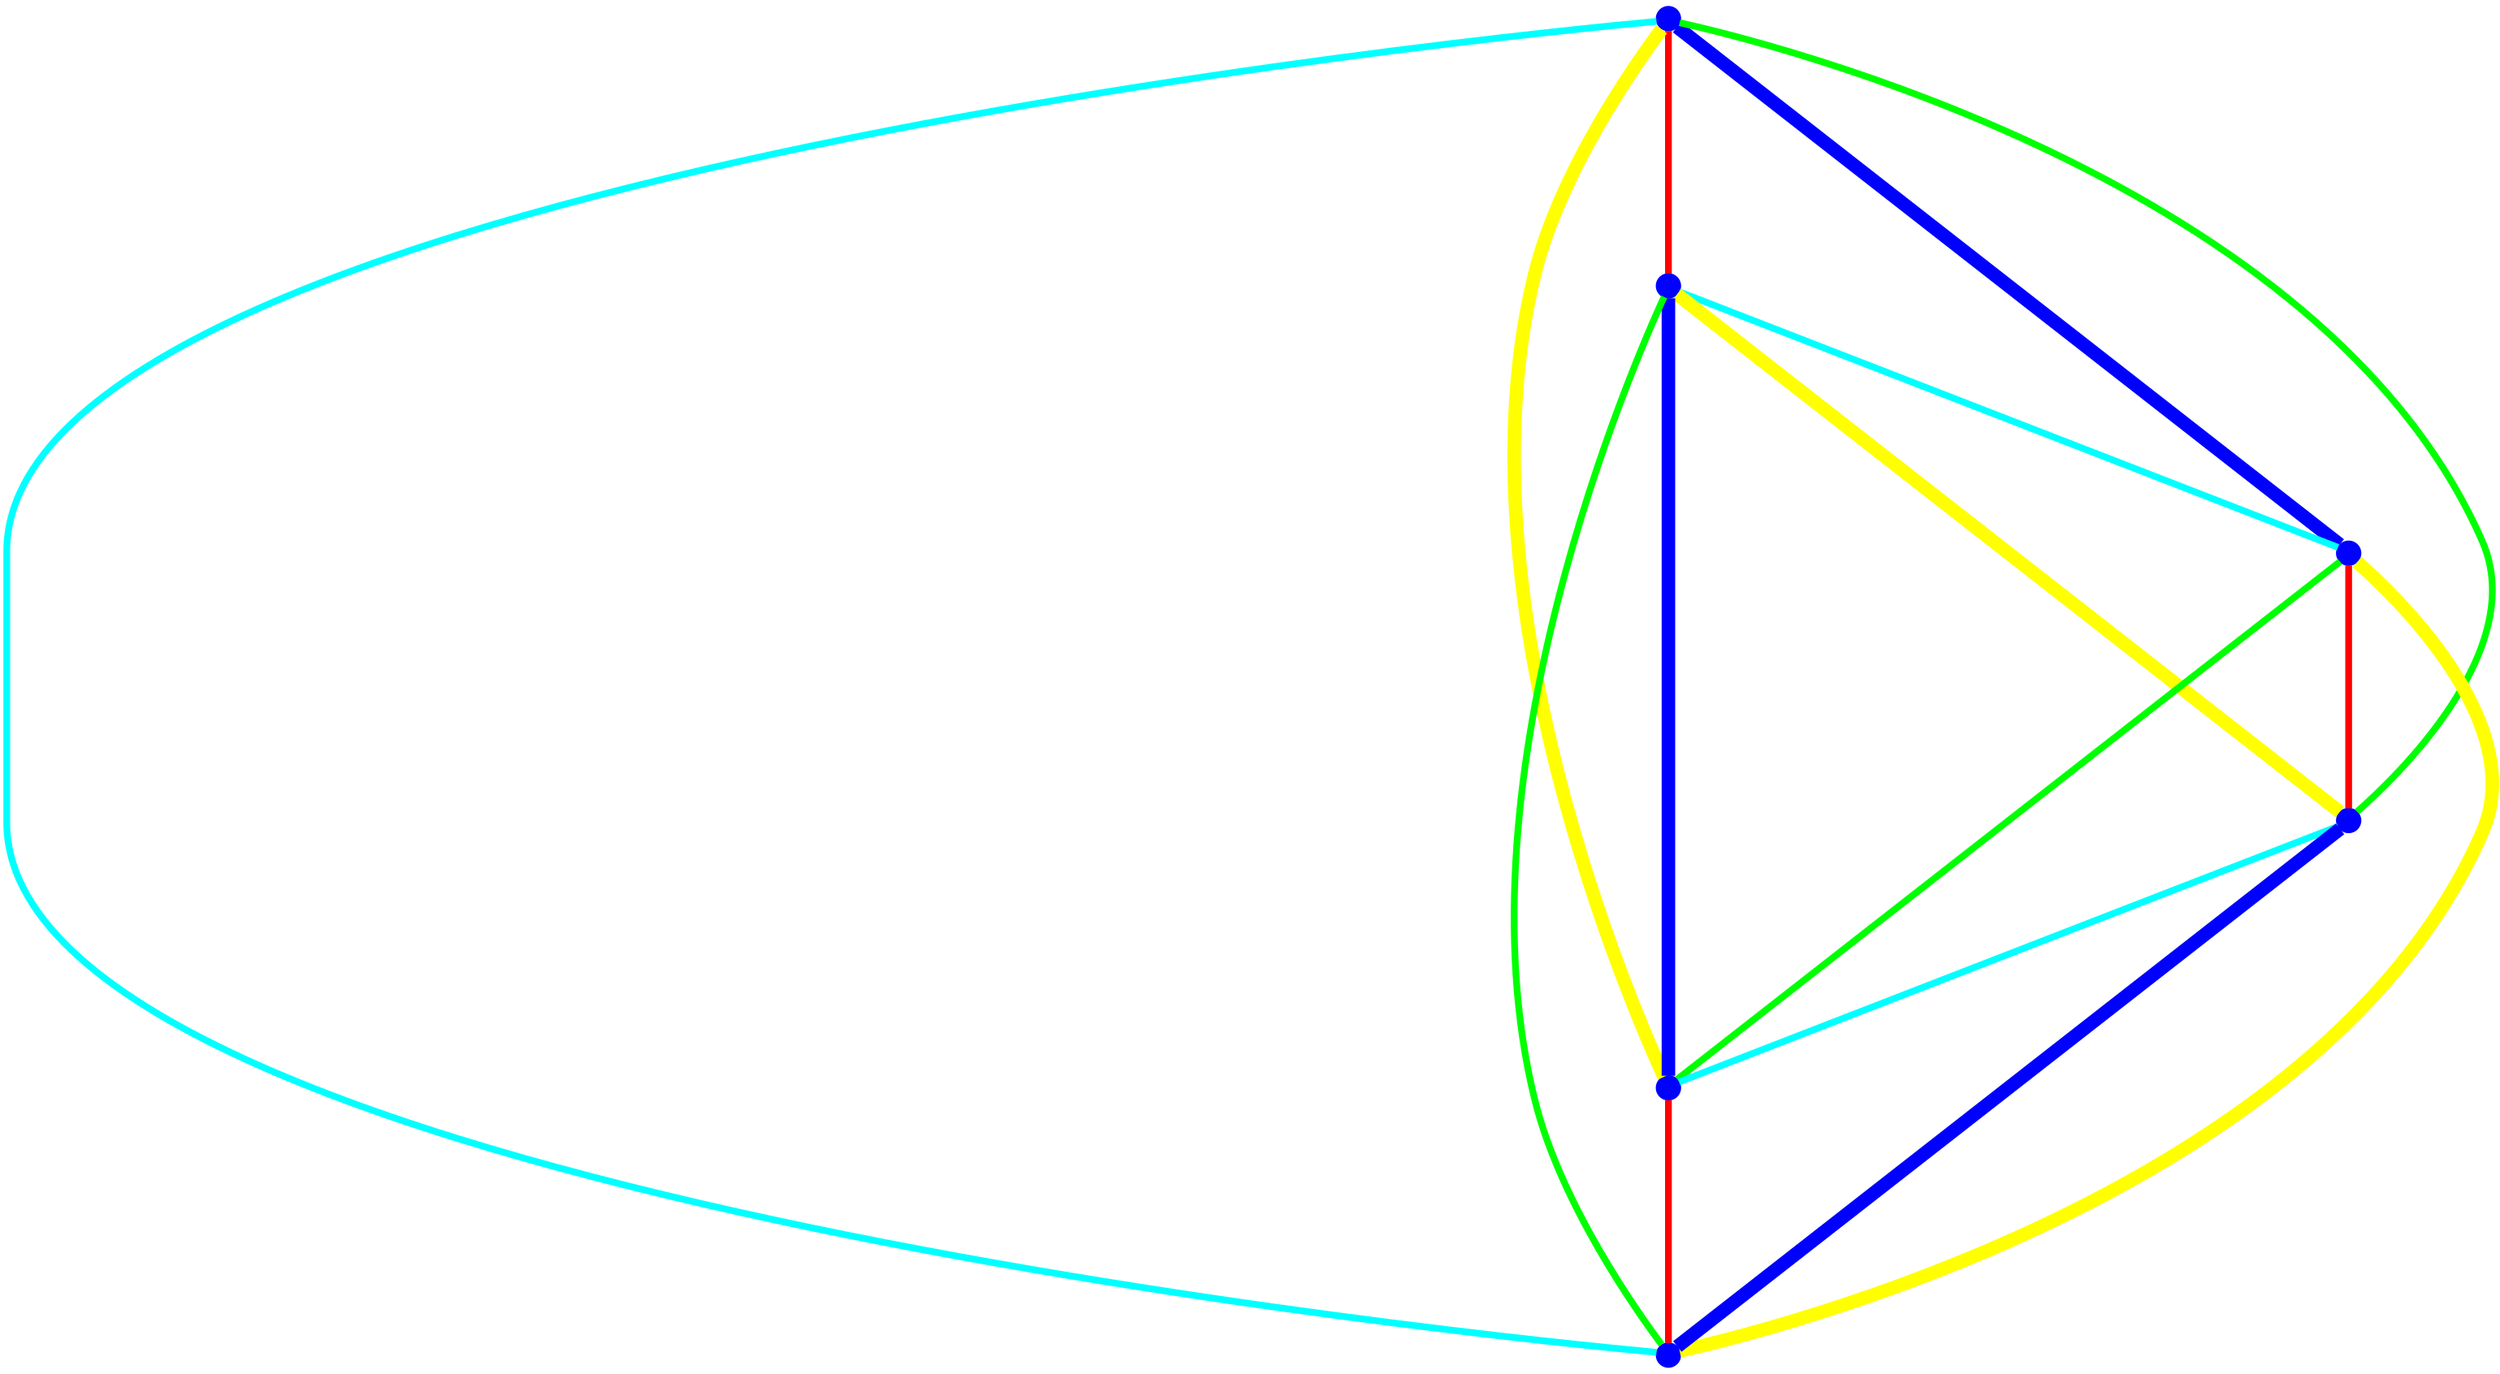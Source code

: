 graph {
ranksep=2
nodesep=2
node [label="" shape=circle style=filled fixedsize=true color=blue fillcolor=blue width=0.2];
"1" -- "2" [style="solid",penwidth="4",color="red"];
"1" -- "3" [style="solid",penwidth="8",color="blue"];
"1" -- "4" [style="solid",penwidth="4",color="green"];
"1" -- "5" [style="solid",penwidth="8",color="yellow"];
"1" -- "6" [style="solid",penwidth="4",color="cyan"];
"2" -- "3" [style="solid",penwidth="4",color="cyan"];
"2" -- "4" [style="solid",penwidth="8",color="yellow"];
"2" -- "5" [style="solid",penwidth="8",color="blue"];
"2" -- "6" [style="solid",penwidth="4",color="green"];
"3" -- "4" [style="solid",penwidth="4",color="red"];
"3" -- "5" [style="solid",penwidth="4",color="green"];
"3" -- "6" [style="solid",penwidth="8",color="yellow"];
"4" -- "5" [style="solid",penwidth="4",color="cyan"];
"4" -- "6" [style="solid",penwidth="8",color="blue"];
"5" -- "6" [style="solid",penwidth="4",color="red"];
}
